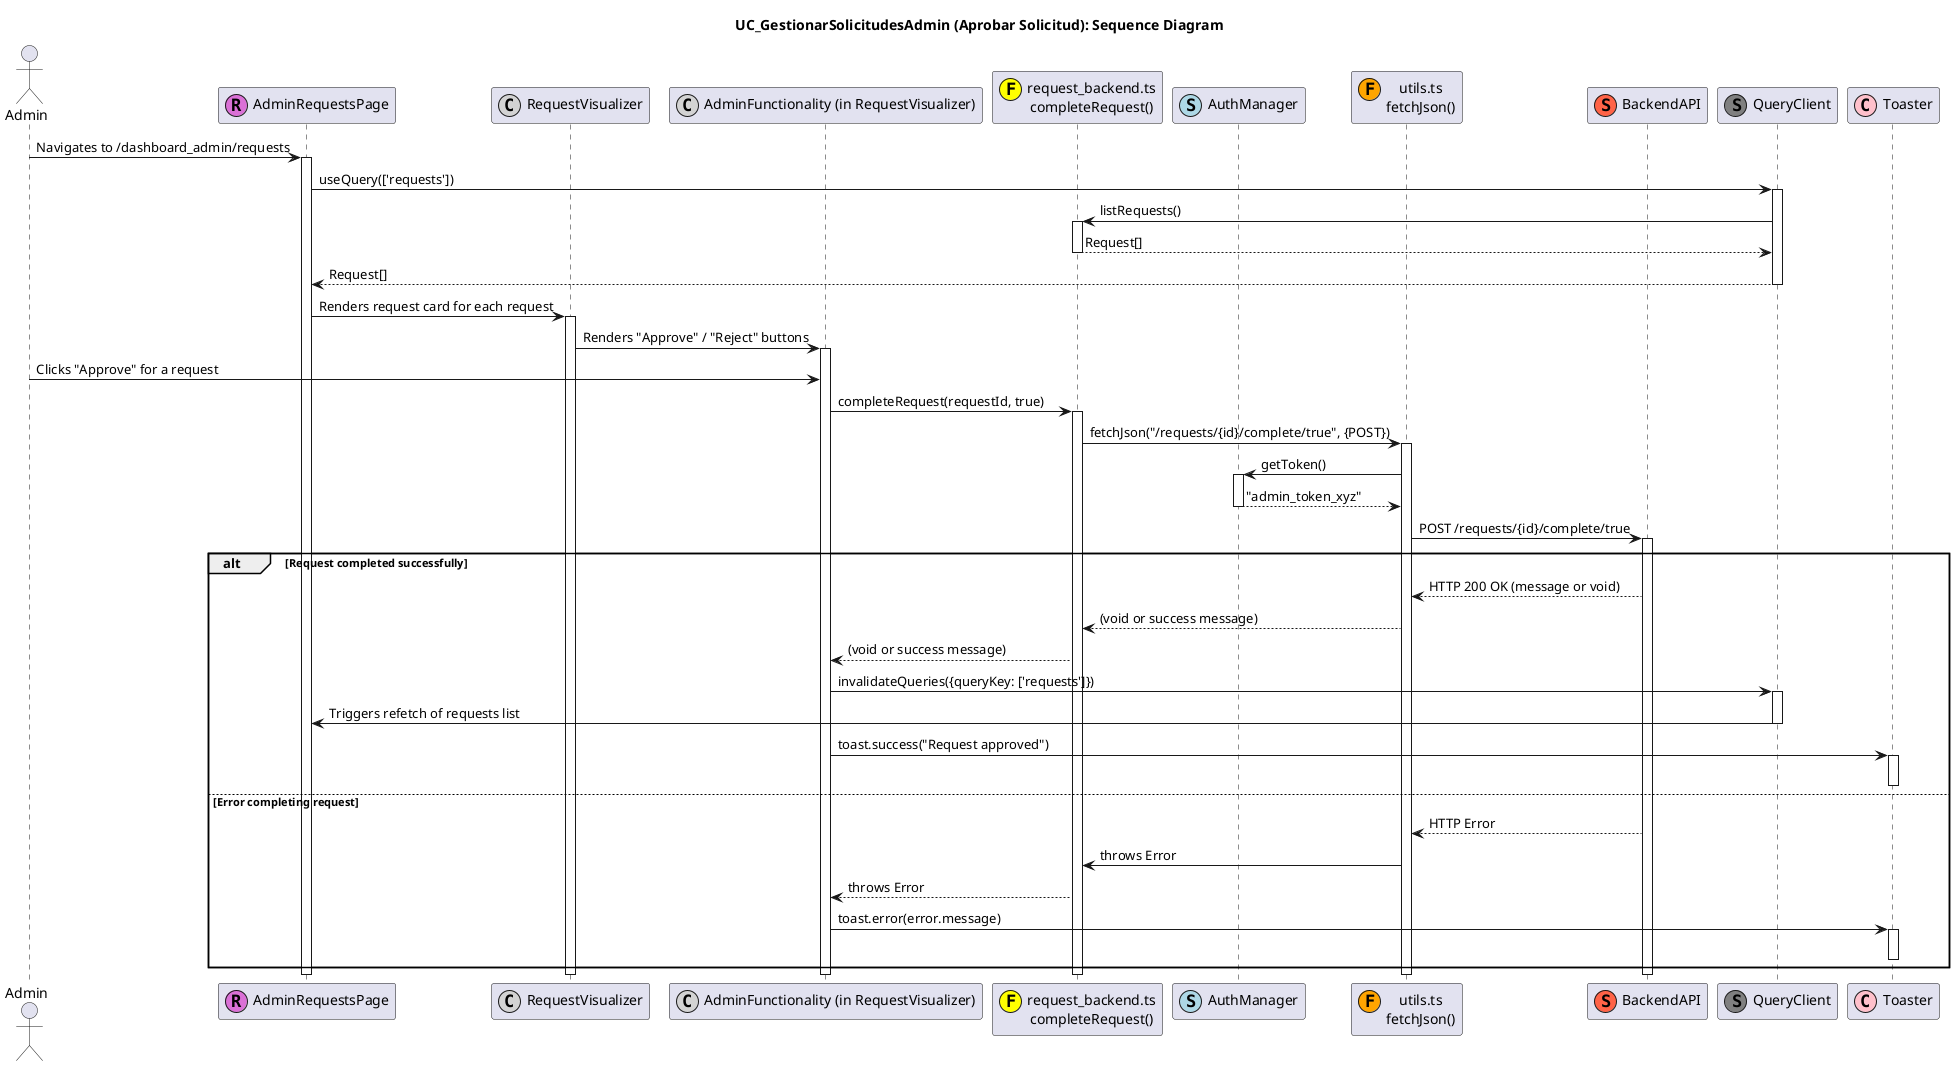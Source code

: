 @startuml
title UC_GestionarSolicitudesAdmin (Aprobar Solicitud): Sequence Diagram

actor "Admin" as AdminUser
participant "AdminRequestsPage" as RequestsPage <<(R,orchid)>>
participant "RequestVisualizer" as RequestCard <<(C,lightgrey)>>
participant "AdminFunctionality (in RequestVisualizer)" as RequestAdminActions <<(C,lightgrey)>>
participant "request_backend.ts\ncompleteRequest()" as RequestBackend <<(F,yellow)>>
participant "AuthManager" as AuthMgr <<(S,lightblue)>>
participant "utils.ts\nfetchJson()" as FetchUtil <<(F,orange)>>
participant "BackendAPI" as API <<(S,tomato)>>
participant "QueryClient" as QueryClient <<(S,grey)>>
participant "Toaster" as Toaster <<(C,pink)>>


AdminUser -> RequestsPage : Navigates to /dashboard_admin/requests
activate RequestsPage
RequestsPage -> QueryClient : useQuery(['requests'])
activate QueryClient
QueryClient -> RequestBackend : listRequests()
activate RequestBackend
' ... fetchJson -> API to get all requests ... '
RequestBackend --> QueryClient : Request[]
deactivate RequestBackend
QueryClient --> RequestsPage : Request[]
deactivate QueryClient

RequestsPage -> RequestCard : Renders request card for each request
activate RequestCard
RequestCard -> RequestAdminActions : Renders "Approve" / "Reject" buttons
activate RequestAdminActions

AdminUser -> RequestAdminActions : Clicks "Approve" for a request
RequestAdminActions -> RequestBackend : completeRequest(requestId, true)
activate RequestBackend
RequestBackend -> FetchUtil : fetchJson("/requests/{id}/complete/true", {POST})
activate FetchUtil
FetchUtil -> AuthMgr : getToken()
activate AuthMgr
AuthMgr --> FetchUtil : "admin_token_xyz"
deactivate AuthMgr
FetchUtil -> API : POST /requests/{id}/complete/true
activate API
alt Request completed successfully
  API --> FetchUtil : HTTP 200 OK (message or void)
  FetchUtil --> RequestBackend : (void or success message)
  RequestBackend --> RequestAdminActions : (void or success message)

  RequestAdminActions -> QueryClient : invalidateQueries({queryKey: ['requests']})
  activate QueryClient
  QueryClient -> RequestsPage : Triggers refetch of requests list
  deactivate QueryClient
  RequestAdminActions -> Toaster : toast.success("Request approved")
  activate Toaster
  deactivate Toaster
else Error completing request
  API --> FetchUtil : HTTP Error
  FetchUtil -> RequestBackend : throws Error
  RequestBackend --> RequestAdminActions : throws Error
  RequestAdminActions -> Toaster : toast.error(error.message)
  activate Toaster
  deactivate Toaster
end
deactivate API
deactivate FetchUtil
deactivate RequestBackend
deactivate RequestAdminActions
deactivate RequestCard
deactivate RequestsPage
@enduml